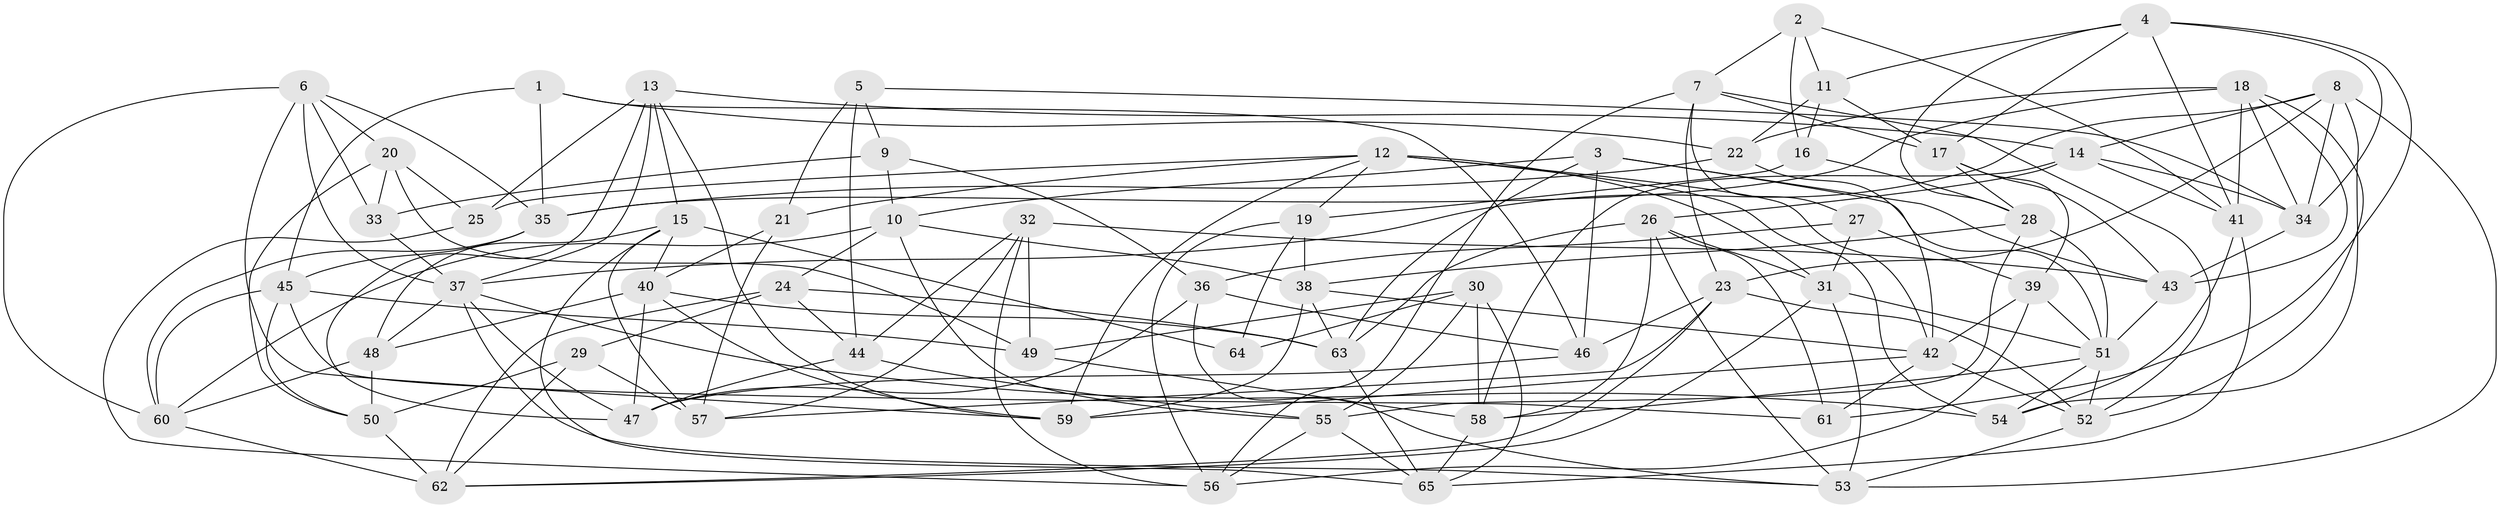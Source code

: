 // original degree distribution, {4: 1.0}
// Generated by graph-tools (version 1.1) at 2025/03/03/09/25 03:03:00]
// undirected, 65 vertices, 177 edges
graph export_dot {
graph [start="1"]
  node [color=gray90,style=filled];
  1;
  2;
  3;
  4;
  5;
  6;
  7;
  8;
  9;
  10;
  11;
  12;
  13;
  14;
  15;
  16;
  17;
  18;
  19;
  20;
  21;
  22;
  23;
  24;
  25;
  26;
  27;
  28;
  29;
  30;
  31;
  32;
  33;
  34;
  35;
  36;
  37;
  38;
  39;
  40;
  41;
  42;
  43;
  44;
  45;
  46;
  47;
  48;
  49;
  50;
  51;
  52;
  53;
  54;
  55;
  56;
  57;
  58;
  59;
  60;
  61;
  62;
  63;
  64;
  65;
  1 -- 22 [weight=1.0];
  1 -- 35 [weight=1.0];
  1 -- 45 [weight=1.0];
  1 -- 46 [weight=1.0];
  2 -- 7 [weight=1.0];
  2 -- 11 [weight=1.0];
  2 -- 16 [weight=1.0];
  2 -- 41 [weight=1.0];
  3 -- 10 [weight=1.0];
  3 -- 43 [weight=1.0];
  3 -- 46 [weight=2.0];
  3 -- 51 [weight=1.0];
  3 -- 63 [weight=1.0];
  4 -- 11 [weight=1.0];
  4 -- 17 [weight=1.0];
  4 -- 28 [weight=1.0];
  4 -- 34 [weight=1.0];
  4 -- 41 [weight=1.0];
  4 -- 61 [weight=1.0];
  5 -- 9 [weight=2.0];
  5 -- 21 [weight=1.0];
  5 -- 34 [weight=1.0];
  5 -- 44 [weight=2.0];
  6 -- 20 [weight=1.0];
  6 -- 33 [weight=1.0];
  6 -- 35 [weight=1.0];
  6 -- 37 [weight=1.0];
  6 -- 59 [weight=1.0];
  6 -- 60 [weight=1.0];
  7 -- 17 [weight=1.0];
  7 -- 23 [weight=1.0];
  7 -- 27 [weight=1.0];
  7 -- 52 [weight=1.0];
  7 -- 56 [weight=1.0];
  8 -- 14 [weight=1.0];
  8 -- 23 [weight=1.0];
  8 -- 34 [weight=1.0];
  8 -- 37 [weight=1.0];
  8 -- 53 [weight=1.0];
  8 -- 54 [weight=1.0];
  9 -- 10 [weight=1.0];
  9 -- 33 [weight=2.0];
  9 -- 36 [weight=1.0];
  10 -- 24 [weight=1.0];
  10 -- 38 [weight=1.0];
  10 -- 55 [weight=1.0];
  10 -- 60 [weight=1.0];
  11 -- 16 [weight=2.0];
  11 -- 17 [weight=1.0];
  11 -- 22 [weight=1.0];
  12 -- 19 [weight=1.0];
  12 -- 21 [weight=1.0];
  12 -- 25 [weight=1.0];
  12 -- 31 [weight=1.0];
  12 -- 42 [weight=1.0];
  12 -- 54 [weight=2.0];
  12 -- 59 [weight=1.0];
  13 -- 14 [weight=1.0];
  13 -- 15 [weight=1.0];
  13 -- 25 [weight=1.0];
  13 -- 37 [weight=1.0];
  13 -- 47 [weight=1.0];
  13 -- 59 [weight=1.0];
  14 -- 26 [weight=1.0];
  14 -- 34 [weight=1.0];
  14 -- 41 [weight=1.0];
  14 -- 58 [weight=1.0];
  15 -- 40 [weight=1.0];
  15 -- 48 [weight=1.0];
  15 -- 57 [weight=1.0];
  15 -- 64 [weight=1.0];
  15 -- 65 [weight=1.0];
  16 -- 19 [weight=2.0];
  16 -- 28 [weight=1.0];
  17 -- 28 [weight=1.0];
  17 -- 39 [weight=1.0];
  17 -- 43 [weight=1.0];
  18 -- 22 [weight=1.0];
  18 -- 34 [weight=1.0];
  18 -- 35 [weight=1.0];
  18 -- 41 [weight=1.0];
  18 -- 43 [weight=1.0];
  18 -- 52 [weight=1.0];
  19 -- 38 [weight=1.0];
  19 -- 56 [weight=1.0];
  19 -- 64 [weight=1.0];
  20 -- 25 [weight=1.0];
  20 -- 33 [weight=2.0];
  20 -- 49 [weight=1.0];
  20 -- 50 [weight=1.0];
  21 -- 40 [weight=1.0];
  21 -- 57 [weight=1.0];
  22 -- 35 [weight=1.0];
  22 -- 42 [weight=2.0];
  23 -- 46 [weight=1.0];
  23 -- 52 [weight=1.0];
  23 -- 57 [weight=1.0];
  23 -- 62 [weight=1.0];
  24 -- 29 [weight=2.0];
  24 -- 44 [weight=1.0];
  24 -- 62 [weight=1.0];
  24 -- 63 [weight=1.0];
  25 -- 56 [weight=1.0];
  26 -- 31 [weight=1.0];
  26 -- 53 [weight=1.0];
  26 -- 58 [weight=1.0];
  26 -- 61 [weight=1.0];
  26 -- 63 [weight=1.0];
  27 -- 31 [weight=1.0];
  27 -- 36 [weight=2.0];
  27 -- 39 [weight=2.0];
  28 -- 38 [weight=1.0];
  28 -- 51 [weight=1.0];
  28 -- 55 [weight=1.0];
  29 -- 50 [weight=1.0];
  29 -- 57 [weight=2.0];
  29 -- 62 [weight=1.0];
  30 -- 49 [weight=1.0];
  30 -- 55 [weight=1.0];
  30 -- 58 [weight=1.0];
  30 -- 64 [weight=2.0];
  30 -- 65 [weight=1.0];
  31 -- 51 [weight=1.0];
  31 -- 53 [weight=1.0];
  31 -- 62 [weight=1.0];
  32 -- 43 [weight=1.0];
  32 -- 44 [weight=1.0];
  32 -- 49 [weight=2.0];
  32 -- 56 [weight=1.0];
  32 -- 57 [weight=1.0];
  33 -- 37 [weight=1.0];
  34 -- 43 [weight=1.0];
  35 -- 45 [weight=1.0];
  35 -- 60 [weight=1.0];
  36 -- 46 [weight=1.0];
  36 -- 47 [weight=1.0];
  36 -- 53 [weight=1.0];
  37 -- 47 [weight=1.0];
  37 -- 48 [weight=1.0];
  37 -- 53 [weight=1.0];
  37 -- 54 [weight=1.0];
  38 -- 42 [weight=1.0];
  38 -- 59 [weight=1.0];
  38 -- 63 [weight=1.0];
  39 -- 42 [weight=1.0];
  39 -- 51 [weight=1.0];
  39 -- 56 [weight=1.0];
  40 -- 47 [weight=1.0];
  40 -- 48 [weight=1.0];
  40 -- 59 [weight=1.0];
  40 -- 63 [weight=1.0];
  41 -- 54 [weight=1.0];
  41 -- 65 [weight=1.0];
  42 -- 52 [weight=1.0];
  42 -- 59 [weight=1.0];
  42 -- 61 [weight=1.0];
  43 -- 51 [weight=1.0];
  44 -- 47 [weight=1.0];
  44 -- 55 [weight=1.0];
  45 -- 49 [weight=1.0];
  45 -- 50 [weight=1.0];
  45 -- 60 [weight=1.0];
  45 -- 61 [weight=1.0];
  46 -- 47 [weight=1.0];
  48 -- 50 [weight=2.0];
  48 -- 60 [weight=1.0];
  49 -- 58 [weight=1.0];
  50 -- 62 [weight=1.0];
  51 -- 52 [weight=1.0];
  51 -- 54 [weight=1.0];
  51 -- 58 [weight=1.0];
  52 -- 53 [weight=1.0];
  55 -- 56 [weight=1.0];
  55 -- 65 [weight=1.0];
  58 -- 65 [weight=1.0];
  60 -- 62 [weight=1.0];
  63 -- 65 [weight=1.0];
}
